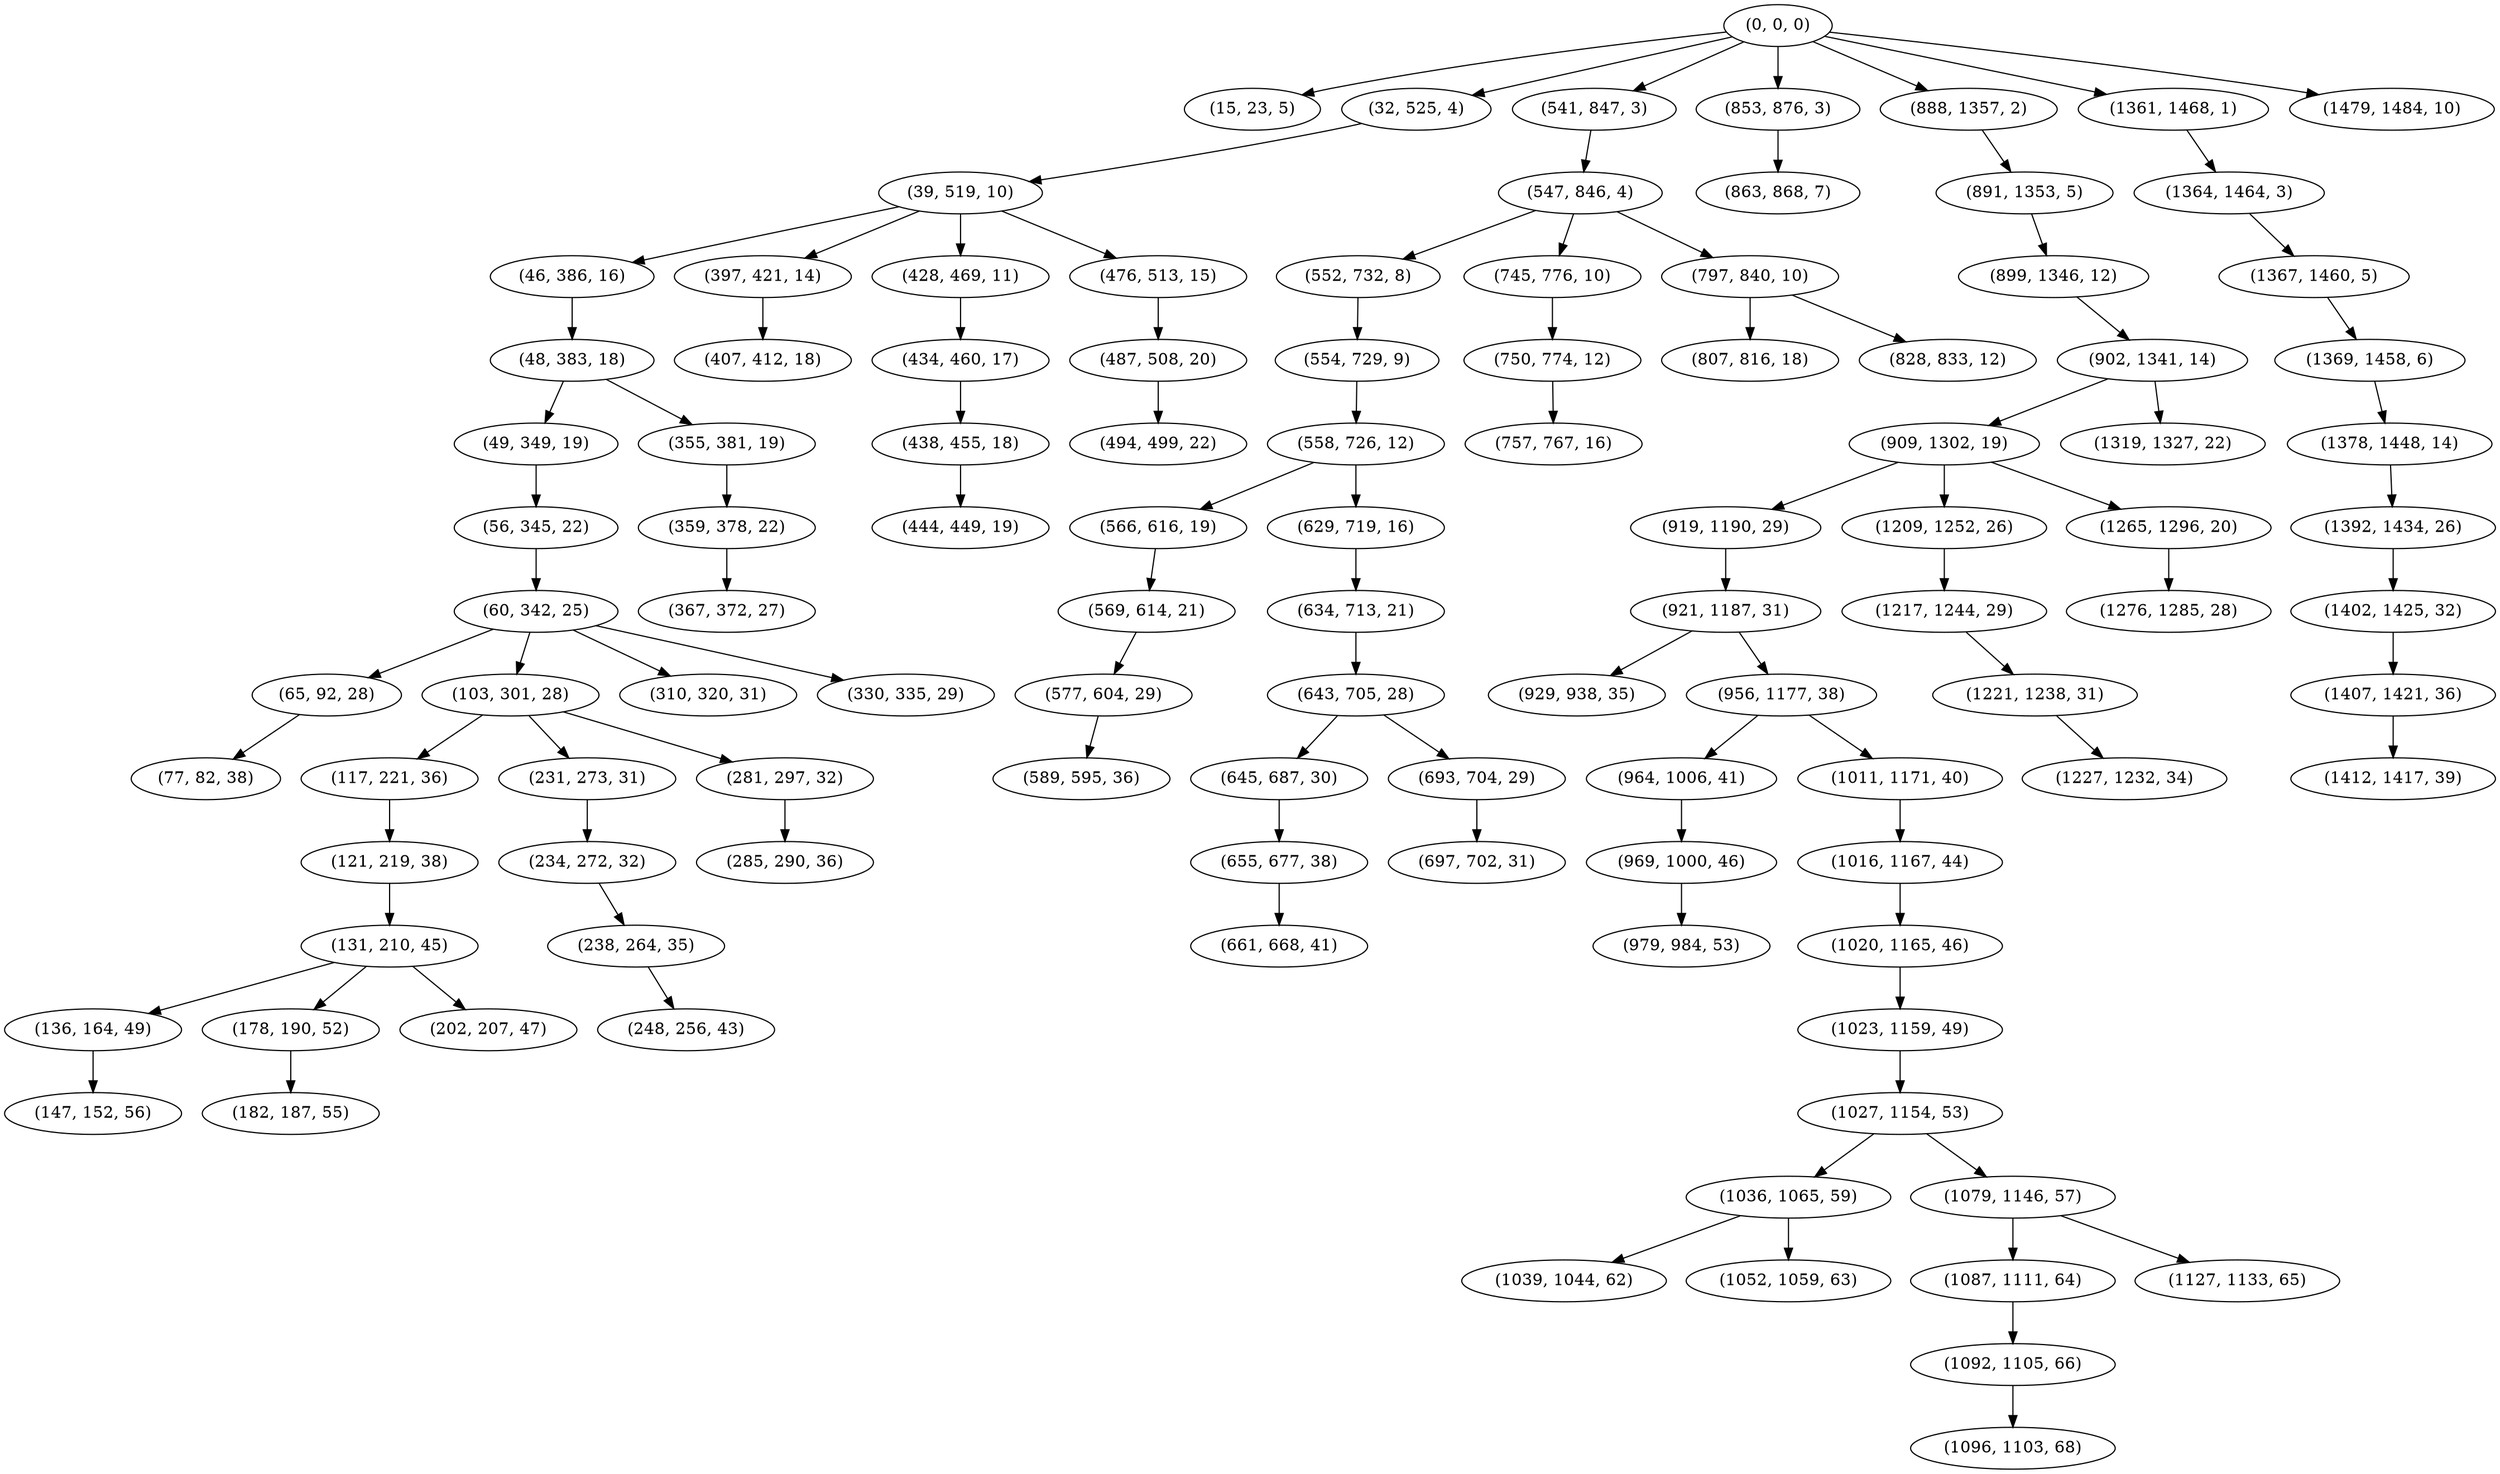 digraph tree {
    "(0, 0, 0)";
    "(15, 23, 5)";
    "(32, 525, 4)";
    "(39, 519, 10)";
    "(46, 386, 16)";
    "(48, 383, 18)";
    "(49, 349, 19)";
    "(56, 345, 22)";
    "(60, 342, 25)";
    "(65, 92, 28)";
    "(77, 82, 38)";
    "(103, 301, 28)";
    "(117, 221, 36)";
    "(121, 219, 38)";
    "(131, 210, 45)";
    "(136, 164, 49)";
    "(147, 152, 56)";
    "(178, 190, 52)";
    "(182, 187, 55)";
    "(202, 207, 47)";
    "(231, 273, 31)";
    "(234, 272, 32)";
    "(238, 264, 35)";
    "(248, 256, 43)";
    "(281, 297, 32)";
    "(285, 290, 36)";
    "(310, 320, 31)";
    "(330, 335, 29)";
    "(355, 381, 19)";
    "(359, 378, 22)";
    "(367, 372, 27)";
    "(397, 421, 14)";
    "(407, 412, 18)";
    "(428, 469, 11)";
    "(434, 460, 17)";
    "(438, 455, 18)";
    "(444, 449, 19)";
    "(476, 513, 15)";
    "(487, 508, 20)";
    "(494, 499, 22)";
    "(541, 847, 3)";
    "(547, 846, 4)";
    "(552, 732, 8)";
    "(554, 729, 9)";
    "(558, 726, 12)";
    "(566, 616, 19)";
    "(569, 614, 21)";
    "(577, 604, 29)";
    "(589, 595, 36)";
    "(629, 719, 16)";
    "(634, 713, 21)";
    "(643, 705, 28)";
    "(645, 687, 30)";
    "(655, 677, 38)";
    "(661, 668, 41)";
    "(693, 704, 29)";
    "(697, 702, 31)";
    "(745, 776, 10)";
    "(750, 774, 12)";
    "(757, 767, 16)";
    "(797, 840, 10)";
    "(807, 816, 18)";
    "(828, 833, 12)";
    "(853, 876, 3)";
    "(863, 868, 7)";
    "(888, 1357, 2)";
    "(891, 1353, 5)";
    "(899, 1346, 12)";
    "(902, 1341, 14)";
    "(909, 1302, 19)";
    "(919, 1190, 29)";
    "(921, 1187, 31)";
    "(929, 938, 35)";
    "(956, 1177, 38)";
    "(964, 1006, 41)";
    "(969, 1000, 46)";
    "(979, 984, 53)";
    "(1011, 1171, 40)";
    "(1016, 1167, 44)";
    "(1020, 1165, 46)";
    "(1023, 1159, 49)";
    "(1027, 1154, 53)";
    "(1036, 1065, 59)";
    "(1039, 1044, 62)";
    "(1052, 1059, 63)";
    "(1079, 1146, 57)";
    "(1087, 1111, 64)";
    "(1092, 1105, 66)";
    "(1096, 1103, 68)";
    "(1127, 1133, 65)";
    "(1209, 1252, 26)";
    "(1217, 1244, 29)";
    "(1221, 1238, 31)";
    "(1227, 1232, 34)";
    "(1265, 1296, 20)";
    "(1276, 1285, 28)";
    "(1319, 1327, 22)";
    "(1361, 1468, 1)";
    "(1364, 1464, 3)";
    "(1367, 1460, 5)";
    "(1369, 1458, 6)";
    "(1378, 1448, 14)";
    "(1392, 1434, 26)";
    "(1402, 1425, 32)";
    "(1407, 1421, 36)";
    "(1412, 1417, 39)";
    "(1479, 1484, 10)";
    "(0, 0, 0)" -> "(15, 23, 5)";
    "(0, 0, 0)" -> "(32, 525, 4)";
    "(0, 0, 0)" -> "(541, 847, 3)";
    "(0, 0, 0)" -> "(853, 876, 3)";
    "(0, 0, 0)" -> "(888, 1357, 2)";
    "(0, 0, 0)" -> "(1361, 1468, 1)";
    "(0, 0, 0)" -> "(1479, 1484, 10)";
    "(32, 525, 4)" -> "(39, 519, 10)";
    "(39, 519, 10)" -> "(46, 386, 16)";
    "(39, 519, 10)" -> "(397, 421, 14)";
    "(39, 519, 10)" -> "(428, 469, 11)";
    "(39, 519, 10)" -> "(476, 513, 15)";
    "(46, 386, 16)" -> "(48, 383, 18)";
    "(48, 383, 18)" -> "(49, 349, 19)";
    "(48, 383, 18)" -> "(355, 381, 19)";
    "(49, 349, 19)" -> "(56, 345, 22)";
    "(56, 345, 22)" -> "(60, 342, 25)";
    "(60, 342, 25)" -> "(65, 92, 28)";
    "(60, 342, 25)" -> "(103, 301, 28)";
    "(60, 342, 25)" -> "(310, 320, 31)";
    "(60, 342, 25)" -> "(330, 335, 29)";
    "(65, 92, 28)" -> "(77, 82, 38)";
    "(103, 301, 28)" -> "(117, 221, 36)";
    "(103, 301, 28)" -> "(231, 273, 31)";
    "(103, 301, 28)" -> "(281, 297, 32)";
    "(117, 221, 36)" -> "(121, 219, 38)";
    "(121, 219, 38)" -> "(131, 210, 45)";
    "(131, 210, 45)" -> "(136, 164, 49)";
    "(131, 210, 45)" -> "(178, 190, 52)";
    "(131, 210, 45)" -> "(202, 207, 47)";
    "(136, 164, 49)" -> "(147, 152, 56)";
    "(178, 190, 52)" -> "(182, 187, 55)";
    "(231, 273, 31)" -> "(234, 272, 32)";
    "(234, 272, 32)" -> "(238, 264, 35)";
    "(238, 264, 35)" -> "(248, 256, 43)";
    "(281, 297, 32)" -> "(285, 290, 36)";
    "(355, 381, 19)" -> "(359, 378, 22)";
    "(359, 378, 22)" -> "(367, 372, 27)";
    "(397, 421, 14)" -> "(407, 412, 18)";
    "(428, 469, 11)" -> "(434, 460, 17)";
    "(434, 460, 17)" -> "(438, 455, 18)";
    "(438, 455, 18)" -> "(444, 449, 19)";
    "(476, 513, 15)" -> "(487, 508, 20)";
    "(487, 508, 20)" -> "(494, 499, 22)";
    "(541, 847, 3)" -> "(547, 846, 4)";
    "(547, 846, 4)" -> "(552, 732, 8)";
    "(547, 846, 4)" -> "(745, 776, 10)";
    "(547, 846, 4)" -> "(797, 840, 10)";
    "(552, 732, 8)" -> "(554, 729, 9)";
    "(554, 729, 9)" -> "(558, 726, 12)";
    "(558, 726, 12)" -> "(566, 616, 19)";
    "(558, 726, 12)" -> "(629, 719, 16)";
    "(566, 616, 19)" -> "(569, 614, 21)";
    "(569, 614, 21)" -> "(577, 604, 29)";
    "(577, 604, 29)" -> "(589, 595, 36)";
    "(629, 719, 16)" -> "(634, 713, 21)";
    "(634, 713, 21)" -> "(643, 705, 28)";
    "(643, 705, 28)" -> "(645, 687, 30)";
    "(643, 705, 28)" -> "(693, 704, 29)";
    "(645, 687, 30)" -> "(655, 677, 38)";
    "(655, 677, 38)" -> "(661, 668, 41)";
    "(693, 704, 29)" -> "(697, 702, 31)";
    "(745, 776, 10)" -> "(750, 774, 12)";
    "(750, 774, 12)" -> "(757, 767, 16)";
    "(797, 840, 10)" -> "(807, 816, 18)";
    "(797, 840, 10)" -> "(828, 833, 12)";
    "(853, 876, 3)" -> "(863, 868, 7)";
    "(888, 1357, 2)" -> "(891, 1353, 5)";
    "(891, 1353, 5)" -> "(899, 1346, 12)";
    "(899, 1346, 12)" -> "(902, 1341, 14)";
    "(902, 1341, 14)" -> "(909, 1302, 19)";
    "(902, 1341, 14)" -> "(1319, 1327, 22)";
    "(909, 1302, 19)" -> "(919, 1190, 29)";
    "(909, 1302, 19)" -> "(1209, 1252, 26)";
    "(909, 1302, 19)" -> "(1265, 1296, 20)";
    "(919, 1190, 29)" -> "(921, 1187, 31)";
    "(921, 1187, 31)" -> "(929, 938, 35)";
    "(921, 1187, 31)" -> "(956, 1177, 38)";
    "(956, 1177, 38)" -> "(964, 1006, 41)";
    "(956, 1177, 38)" -> "(1011, 1171, 40)";
    "(964, 1006, 41)" -> "(969, 1000, 46)";
    "(969, 1000, 46)" -> "(979, 984, 53)";
    "(1011, 1171, 40)" -> "(1016, 1167, 44)";
    "(1016, 1167, 44)" -> "(1020, 1165, 46)";
    "(1020, 1165, 46)" -> "(1023, 1159, 49)";
    "(1023, 1159, 49)" -> "(1027, 1154, 53)";
    "(1027, 1154, 53)" -> "(1036, 1065, 59)";
    "(1027, 1154, 53)" -> "(1079, 1146, 57)";
    "(1036, 1065, 59)" -> "(1039, 1044, 62)";
    "(1036, 1065, 59)" -> "(1052, 1059, 63)";
    "(1079, 1146, 57)" -> "(1087, 1111, 64)";
    "(1079, 1146, 57)" -> "(1127, 1133, 65)";
    "(1087, 1111, 64)" -> "(1092, 1105, 66)";
    "(1092, 1105, 66)" -> "(1096, 1103, 68)";
    "(1209, 1252, 26)" -> "(1217, 1244, 29)";
    "(1217, 1244, 29)" -> "(1221, 1238, 31)";
    "(1221, 1238, 31)" -> "(1227, 1232, 34)";
    "(1265, 1296, 20)" -> "(1276, 1285, 28)";
    "(1361, 1468, 1)" -> "(1364, 1464, 3)";
    "(1364, 1464, 3)" -> "(1367, 1460, 5)";
    "(1367, 1460, 5)" -> "(1369, 1458, 6)";
    "(1369, 1458, 6)" -> "(1378, 1448, 14)";
    "(1378, 1448, 14)" -> "(1392, 1434, 26)";
    "(1392, 1434, 26)" -> "(1402, 1425, 32)";
    "(1402, 1425, 32)" -> "(1407, 1421, 36)";
    "(1407, 1421, 36)" -> "(1412, 1417, 39)";
}
